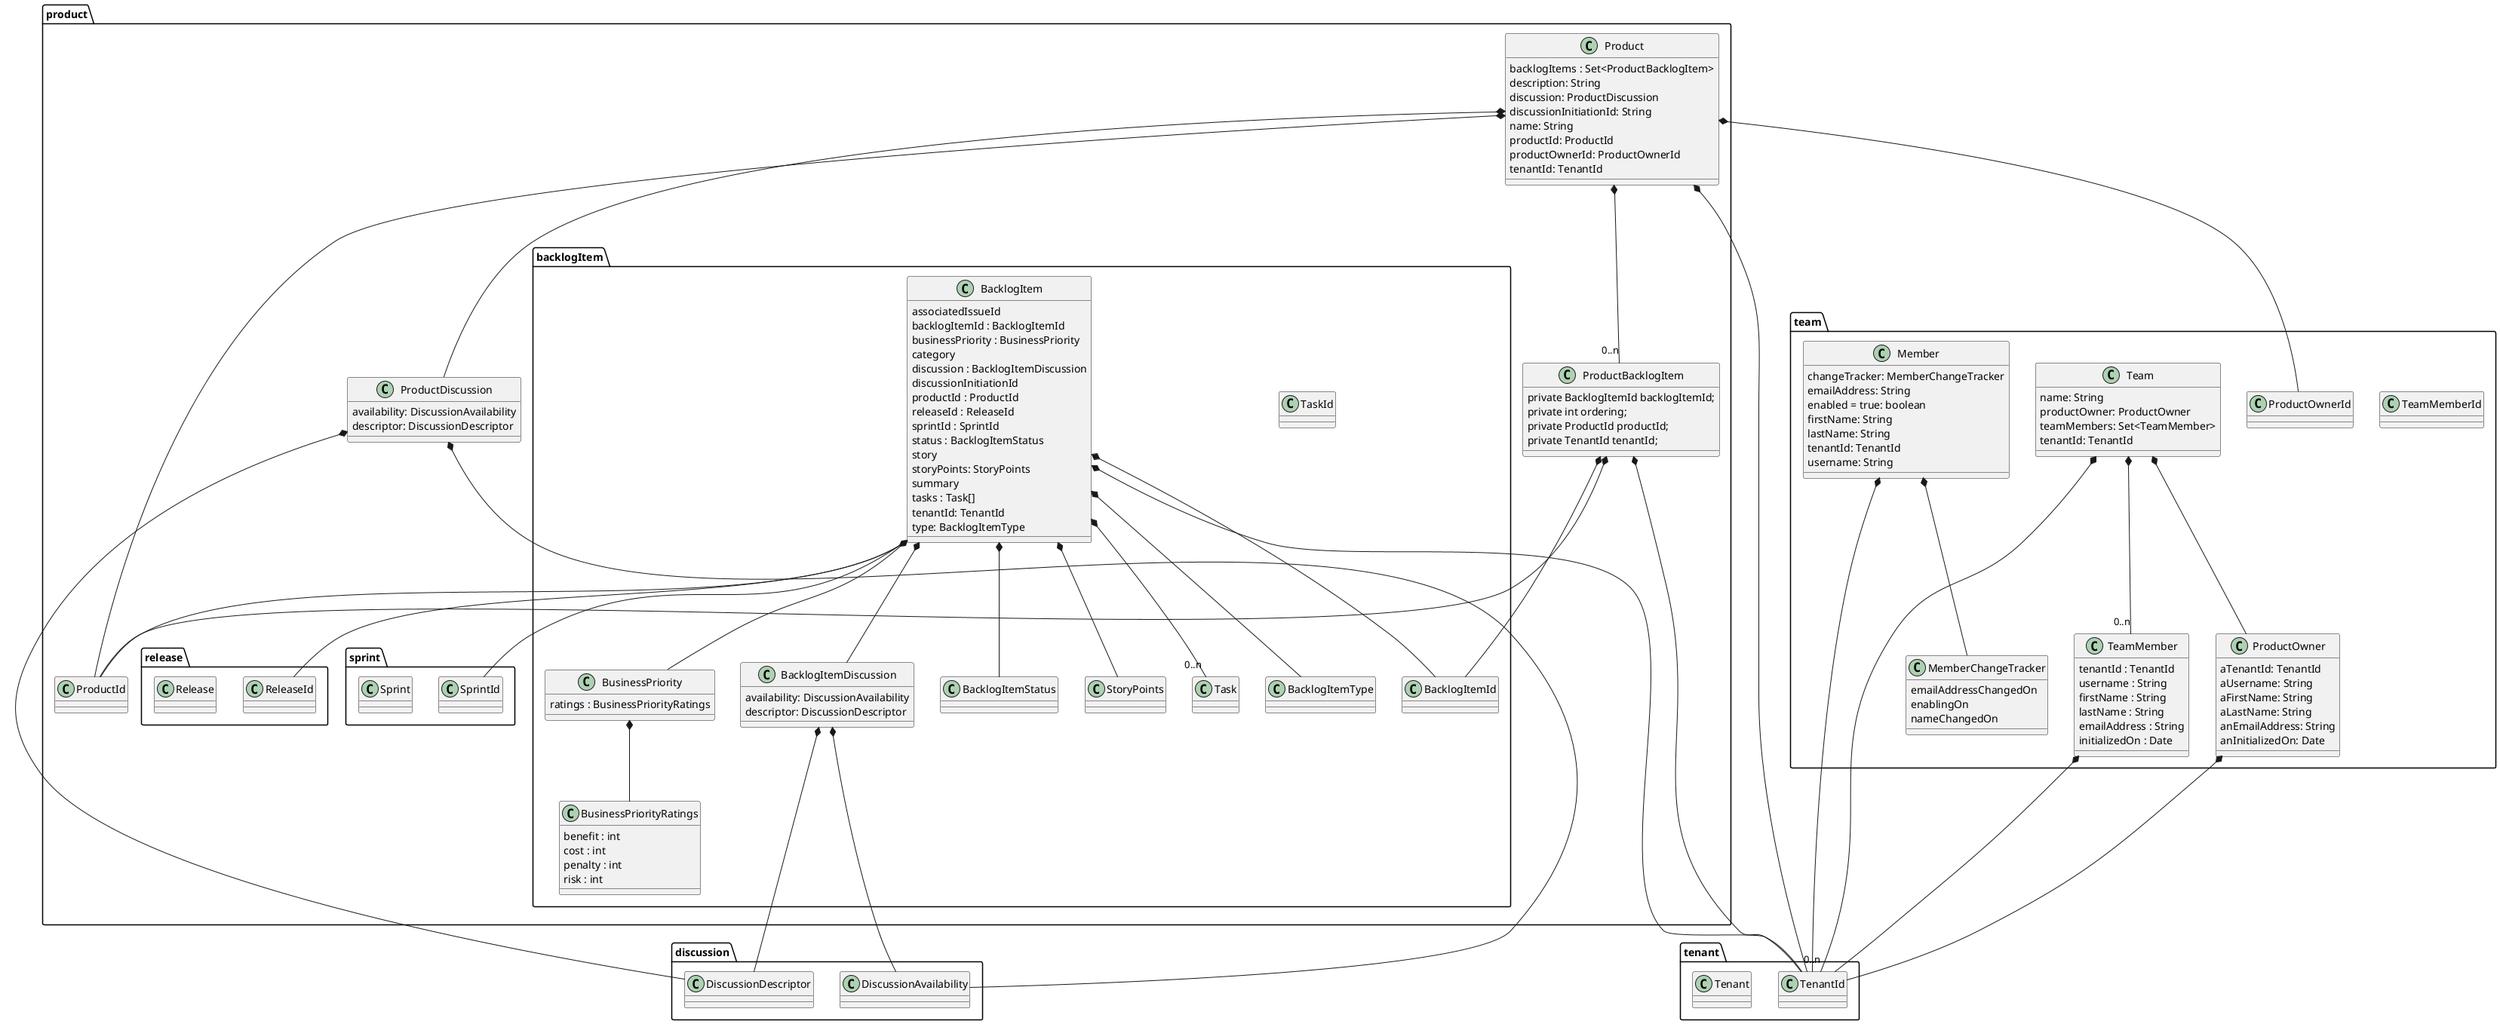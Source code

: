 @startuml

package tenant {

    class TenantId
    class Tenant
}

package team {
    class TeamMemberId
    class ProductOwnerId

}

package discussion {
    class DiscussionAvailability
    class DiscussionDescriptor
}

package product {

    class ProductId {
    }

    package release {
        class ReleaseId

        class Release {

        }
    }

    package sprint {

        class SprintId

        class Sprint {
        }

    }

    package backlogItem {

        class BacklogItemId

        class BusinessPriorityRatings {
            benefit : int
            cost : int
            penalty : int
            risk : int
        }

        class BusinessPriority {
            ratings : BusinessPriorityRatings
        }

        BusinessPriority *-- BusinessPriorityRatings

        class BacklogItemDiscussion {
             availability: DiscussionAvailability
             descriptor: DiscussionDescriptor
        }

        BacklogItemDiscussion *--- DiscussionAvailability
        BacklogItemDiscussion *--- DiscussionDescriptor

        class BacklogItemStatus
        class StoryPoints
        class Task
        class TaskId
        class BacklogItemType

        class BacklogItem {
            associatedIssueId
            backlogItemId : BacklogItemId
            businessPriority : BusinessPriority
            category
            discussion : BacklogItemDiscussion
            discussionInitiationId
            productId : ProductId
            releaseId : ReleaseId
            sprintId : SprintId
            status : BacklogItemStatus
            story
            storyPoints: StoryPoints
            summary
            tasks : Task[]
            tenantId: TenantId
            type: BacklogItemType
        }

        BacklogItem *--- BusinessPriority
        BacklogItem *--- BacklogItemId
        BacklogItem *--- BacklogItemDiscussion
        BacklogItem *--- ProductId
        BacklogItem *--- ReleaseId
        BacklogItem *--- SprintId
        BacklogItem *--- BacklogItemStatus
        BacklogItem *--- StoryPoints
        BacklogItem *--- "0..n" Task
        BacklogItem *--- TenantId
        BacklogItem *--- BacklogItemType

    }

    class ProductDiscussion {
        availability: DiscussionAvailability
        descriptor: DiscussionDescriptor
    }

    ProductDiscussion *--- DiscussionAvailability
    ProductDiscussion *--- DiscussionDescriptor

    class ProductBacklogItem {
        private BacklogItemId backlogItemId;
        private int ordering;
        private ProductId productId;
        private TenantId tenantId;
    }

    ProductBacklogItem *--- ProductId
    ProductBacklogItem *--- BacklogItemId
    ProductBacklogItem *--- TenantId

    class Product {

        backlogItems : Set<ProductBacklogItem>
        description: String
        discussion: ProductDiscussion
        discussionInitiationId: String
        name: String
        productId: ProductId
        productOwnerId: ProductOwnerId
        tenantId: TenantId

    }

    Product *--- "0..n" ProductBacklogItem
    Product *--- ProductDiscussion
    Product *--- ProductId
    Product *--- ProductOwnerId
    Product *--- TenantId

}


package team {

    class MemberChangeTracker {
        emailAddressChangedOn
        enablingOn
        nameChangedOn
    }

    class Member {
        changeTracker: MemberChangeTracker
        emailAddress: String
        enabled = true: boolean
        firstName: String
        lastName: String
        tenantId: TenantId
        username: String
    }

    Member *--- MemberChangeTracker
    Member *--- TenantId

    class ProductOwner{
        aTenantId: TenantId
        aUsername: String
        aFirstName: String
        aLastName: String
        anEmailAddress: String
        anInitializedOn: Date
    }
    ProductOwner *--- TenantId

    class TeamMember {
        tenantId : TenantId
        username : String
        firstName : String
        lastName : String
        emailAddress : String
        initializedOn : Date
    }

    TeamMember *--- TenantId

    class Team {

        name: String
        productOwner: ProductOwner
        teamMembers: Set<TeamMember>
        tenantId: TenantId

    }

    Team *--- ProductOwner
    Team *--- "0..n" TeamMember
    Team *--- "0..n" TenantId

}


@enduml